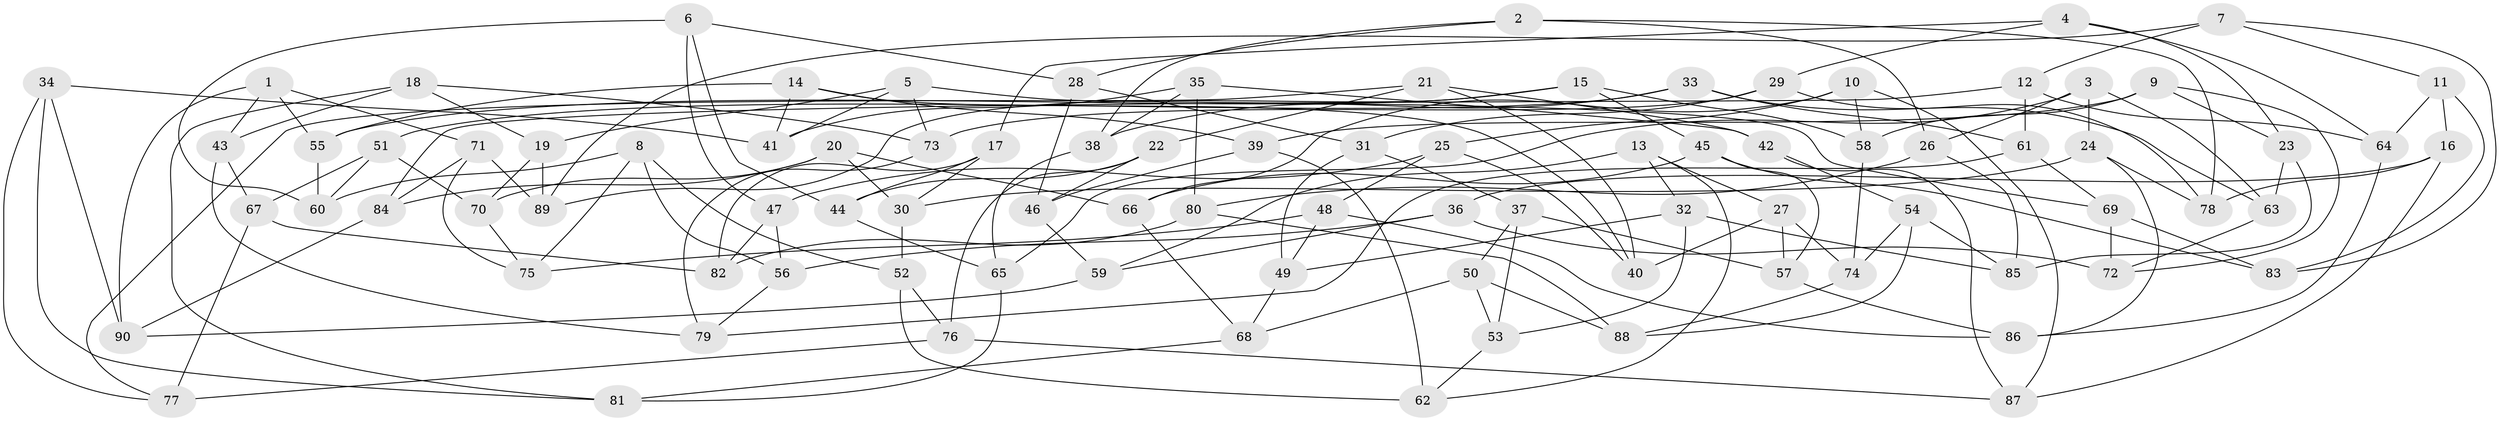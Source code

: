 // coarse degree distribution, {4: 0.39285714285714285, 6: 0.5357142857142857, 5: 0.07142857142857142}
// Generated by graph-tools (version 1.1) at 2025/42/03/06/25 10:42:17]
// undirected, 90 vertices, 180 edges
graph export_dot {
graph [start="1"]
  node [color=gray90,style=filled];
  1;
  2;
  3;
  4;
  5;
  6;
  7;
  8;
  9;
  10;
  11;
  12;
  13;
  14;
  15;
  16;
  17;
  18;
  19;
  20;
  21;
  22;
  23;
  24;
  25;
  26;
  27;
  28;
  29;
  30;
  31;
  32;
  33;
  34;
  35;
  36;
  37;
  38;
  39;
  40;
  41;
  42;
  43;
  44;
  45;
  46;
  47;
  48;
  49;
  50;
  51;
  52;
  53;
  54;
  55;
  56;
  57;
  58;
  59;
  60;
  61;
  62;
  63;
  64;
  65;
  66;
  67;
  68;
  69;
  70;
  71;
  72;
  73;
  74;
  75;
  76;
  77;
  78;
  79;
  80;
  81;
  82;
  83;
  84;
  85;
  86;
  87;
  88;
  89;
  90;
  1 -- 55;
  1 -- 71;
  1 -- 43;
  1 -- 90;
  2 -- 26;
  2 -- 78;
  2 -- 38;
  2 -- 28;
  3 -- 24;
  3 -- 65;
  3 -- 63;
  3 -- 26;
  4 -- 23;
  4 -- 29;
  4 -- 64;
  4 -- 17;
  5 -- 41;
  5 -- 73;
  5 -- 69;
  5 -- 19;
  6 -- 44;
  6 -- 47;
  6 -- 60;
  6 -- 28;
  7 -- 83;
  7 -- 12;
  7 -- 11;
  7 -- 89;
  8 -- 60;
  8 -- 52;
  8 -- 75;
  8 -- 56;
  9 -- 39;
  9 -- 72;
  9 -- 23;
  9 -- 58;
  10 -- 66;
  10 -- 87;
  10 -- 25;
  10 -- 58;
  11 -- 64;
  11 -- 83;
  11 -- 16;
  12 -- 61;
  12 -- 64;
  12 -- 84;
  13 -- 32;
  13 -- 62;
  13 -- 27;
  13 -- 59;
  14 -- 39;
  14 -- 55;
  14 -- 40;
  14 -- 41;
  15 -- 58;
  15 -- 45;
  15 -- 55;
  15 -- 89;
  16 -- 87;
  16 -- 36;
  16 -- 78;
  17 -- 82;
  17 -- 44;
  17 -- 30;
  18 -- 19;
  18 -- 73;
  18 -- 81;
  18 -- 43;
  19 -- 70;
  19 -- 89;
  20 -- 84;
  20 -- 70;
  20 -- 66;
  20 -- 30;
  21 -- 42;
  21 -- 77;
  21 -- 40;
  21 -- 22;
  22 -- 44;
  22 -- 46;
  22 -- 76;
  23 -- 63;
  23 -- 85;
  24 -- 86;
  24 -- 30;
  24 -- 78;
  25 -- 47;
  25 -- 40;
  25 -- 48;
  26 -- 85;
  26 -- 80;
  27 -- 57;
  27 -- 74;
  27 -- 40;
  28 -- 31;
  28 -- 46;
  29 -- 78;
  29 -- 31;
  29 -- 73;
  30 -- 52;
  31 -- 49;
  31 -- 37;
  32 -- 49;
  32 -- 53;
  32 -- 85;
  33 -- 38;
  33 -- 51;
  33 -- 61;
  33 -- 63;
  34 -- 77;
  34 -- 90;
  34 -- 41;
  34 -- 81;
  35 -- 42;
  35 -- 80;
  35 -- 38;
  35 -- 41;
  36 -- 56;
  36 -- 72;
  36 -- 59;
  37 -- 50;
  37 -- 53;
  37 -- 57;
  38 -- 65;
  39 -- 46;
  39 -- 62;
  42 -- 54;
  42 -- 87;
  43 -- 67;
  43 -- 79;
  44 -- 65;
  45 -- 57;
  45 -- 66;
  45 -- 83;
  46 -- 59;
  47 -- 82;
  47 -- 56;
  48 -- 49;
  48 -- 86;
  48 -- 75;
  49 -- 68;
  50 -- 88;
  50 -- 53;
  50 -- 68;
  51 -- 60;
  51 -- 70;
  51 -- 67;
  52 -- 62;
  52 -- 76;
  53 -- 62;
  54 -- 88;
  54 -- 74;
  54 -- 85;
  55 -- 60;
  56 -- 79;
  57 -- 86;
  58 -- 74;
  59 -- 90;
  61 -- 79;
  61 -- 69;
  63 -- 72;
  64 -- 86;
  65 -- 81;
  66 -- 68;
  67 -- 82;
  67 -- 77;
  68 -- 81;
  69 -- 72;
  69 -- 83;
  70 -- 75;
  71 -- 75;
  71 -- 84;
  71 -- 89;
  73 -- 79;
  74 -- 88;
  76 -- 77;
  76 -- 87;
  80 -- 88;
  80 -- 82;
  84 -- 90;
}
